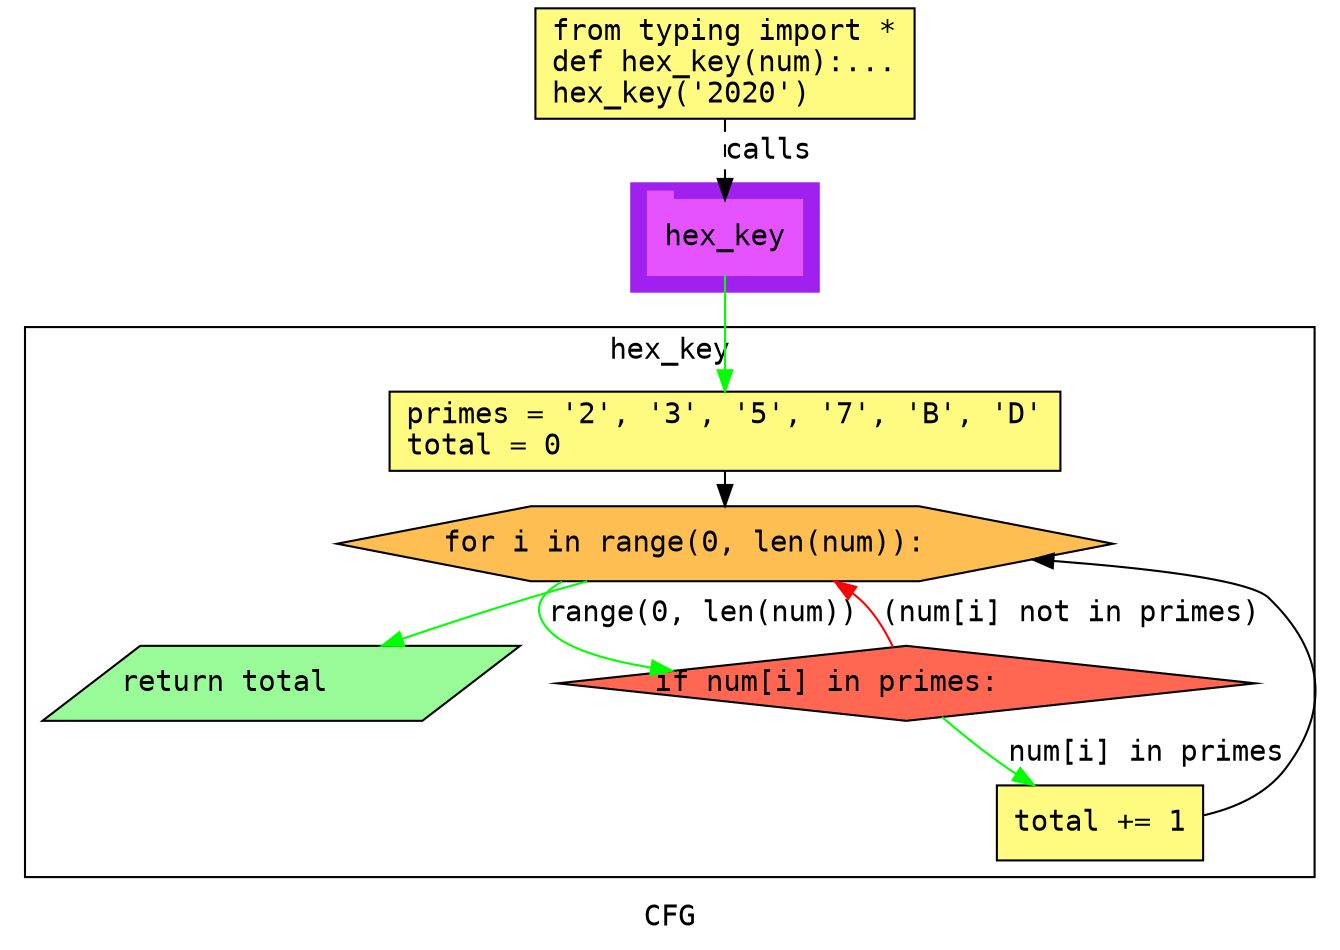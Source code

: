 digraph cluster864CFG {
	graph [bb="0,0,626,448",
		compound=True,
		fontname="DejaVu Sans Mono",
		label=CFG,
		lheight=0.21,
		lp="313,11.5",
		lwidth=0.35,
		pack=False,
		rankdir=TB,
		ranksep=0.02
	];
	node [fontname="DejaVu Sans Mono",
		label="\N"
	];
	edge [fontname="DejaVu Sans Mono"];
	subgraph cluster_1 {
		graph [bb="290,312,380,364",
			color=purple,
			compound=true,
			fontname="DejaVu Sans Mono",
			label="",
			rankdir=TB,
			ranksep=0.02,
			shape=tab,
			style=filled
		];
		node [fontname="DejaVu Sans Mono"];
		edge [fontname="DejaVu Sans Mono"];
		13	[color="#E552FF",
			height=0.5,
			label=hex_key,
			linenum="[12]",
			pos="335,338",
			shape=tab,
			style=filled,
			width=1.0278];
	}
	subgraph cluster2hex_key {
		graph [bb="8,31,618,295",
			compound=True,
			fontname="DejaVu Sans Mono",
			label=hex_key,
			lheight=0.21,
			lp="313,283.5",
			lwidth=0.81,
			pack=False,
			rankdir=TB,
			ranksep=0.02
		];
		node [fontname="DejaVu Sans Mono"];
		edge [fontname="DejaVu Sans Mono"];
		subgraph cluster_4 {
			graph [color=purple,
				compound=true,
				fontname="DejaVu Sans Mono",
				label="",
				rankdir=TB,
				ranksep=0.02,
				shape=tab,
				style=filled
			];
			node [fontname="DejaVu Sans Mono"];
			edge [fontname="DejaVu Sans Mono"];
		}
		3	[fillcolor="#FFFB81",
			height=0.52778,
			label="primes = '2', '3', '5', '7', 'B', 'D'\ltotal = 0\l",
			linenum="[5, 6]",
			pos="335,245",
			shape=rectangle,
			style="filled,solid",
			width=4.4722];
		4	[fillcolor="#FFBE52",
			height=0.5,
			label="for i in range(0, len(num)):\l",
			linenum="[7]",
			pos="335,191",
			shape=hexagon,
			style="filled,solid",
			width=5.17];
		3 -> 4	[color=black,
			pos="e,335,209.22 335,225.81 335,223.71 335,221.53 335,219.33"];
		7	[fillcolor="#FF6752",
			height=0.5,
			label="if num[i] in primes:\l",
			linenum="[8]",
			pos="423,124",
			shape=diamond,
			style="filled,solid",
			width=4.6469];
		4 -> 7	[color=green,
			label="range(0, len(num))",
			lp="320.5,157.5",
			pos="e,307.8,129.6 252.35,172.9 241.97,167.19 237.56,159.72 246,150 254.05,140.73 274.02,134.81 297.78,131.04"];
		8	[fillcolor="#98fb98",
			height=0.5,
			label="return total\l",
			linenum="[10]",
			pos="127,124",
			shape=parallelogram,
			style="filled,solid",
			width=3.0706];
		4 -> 8	[color=green,
			pos="e,170.82,142.06 264.64,172.95 255.3,170.42 245.89,167.74 237,165 218.4,159.26 198.33,152.22 180.48,145.65"];
		7 -> 4	[color=red,
			label="(num[i] not in primes)",
			lp="502,157.5",
			pos="e,387.65,172.85 416.16,141.56 412.16,149.55 406.42,158.73 399,165 398.13,165.73 397.24,166.44 396.33,167.13"];
		9	[fillcolor="#FFFB81",
			height=0.5,
			label="total += 1\l",
			linenum="[9]",
			pos="514,57",
			shape=rectangle,
			style="filled,solid",
			width=1.375];
		7 -> 9	[color=green,
			label="num[i] in primes",
			lp="537.5,90.5",
			pos="e,483.07,75.138 440.22,107.45 449.12,99.72 460.34,90.464 471,83 472.07,82.248 473.17,81.497 474.29,80.75"];
		9 -> 4	[color=black,
			pos="e,483.28,183.61 563.54,60.355 578.94,63.719 594.38,70.348 604,83 626.13,112.12 622.98,139.25 597,165 588.56,173.37 543.69,179.06 \
493.4,182.88"];
	}
	1	[fillcolor="#FFFB81",
		height=0.73611,
		label="from typing import *\ldef hex_key(num):...\lhex_key('2020')\l",
		linenum="[1]",
		pos="335,421.5",
		shape=rectangle,
		style="filled,solid",
		width=2.5278];
	1 -> 13	[label=calls,
		lp="356,379.5",
		pos="e,335,356.13 335,394.71 335,385.66 335,375.47 335,366.3",
		style=dashed];
	13 -> 3	[color=green,
		pos="e,335,264.29 335,319.88 335,307.12 335,289.4 335,274.52"];
}
